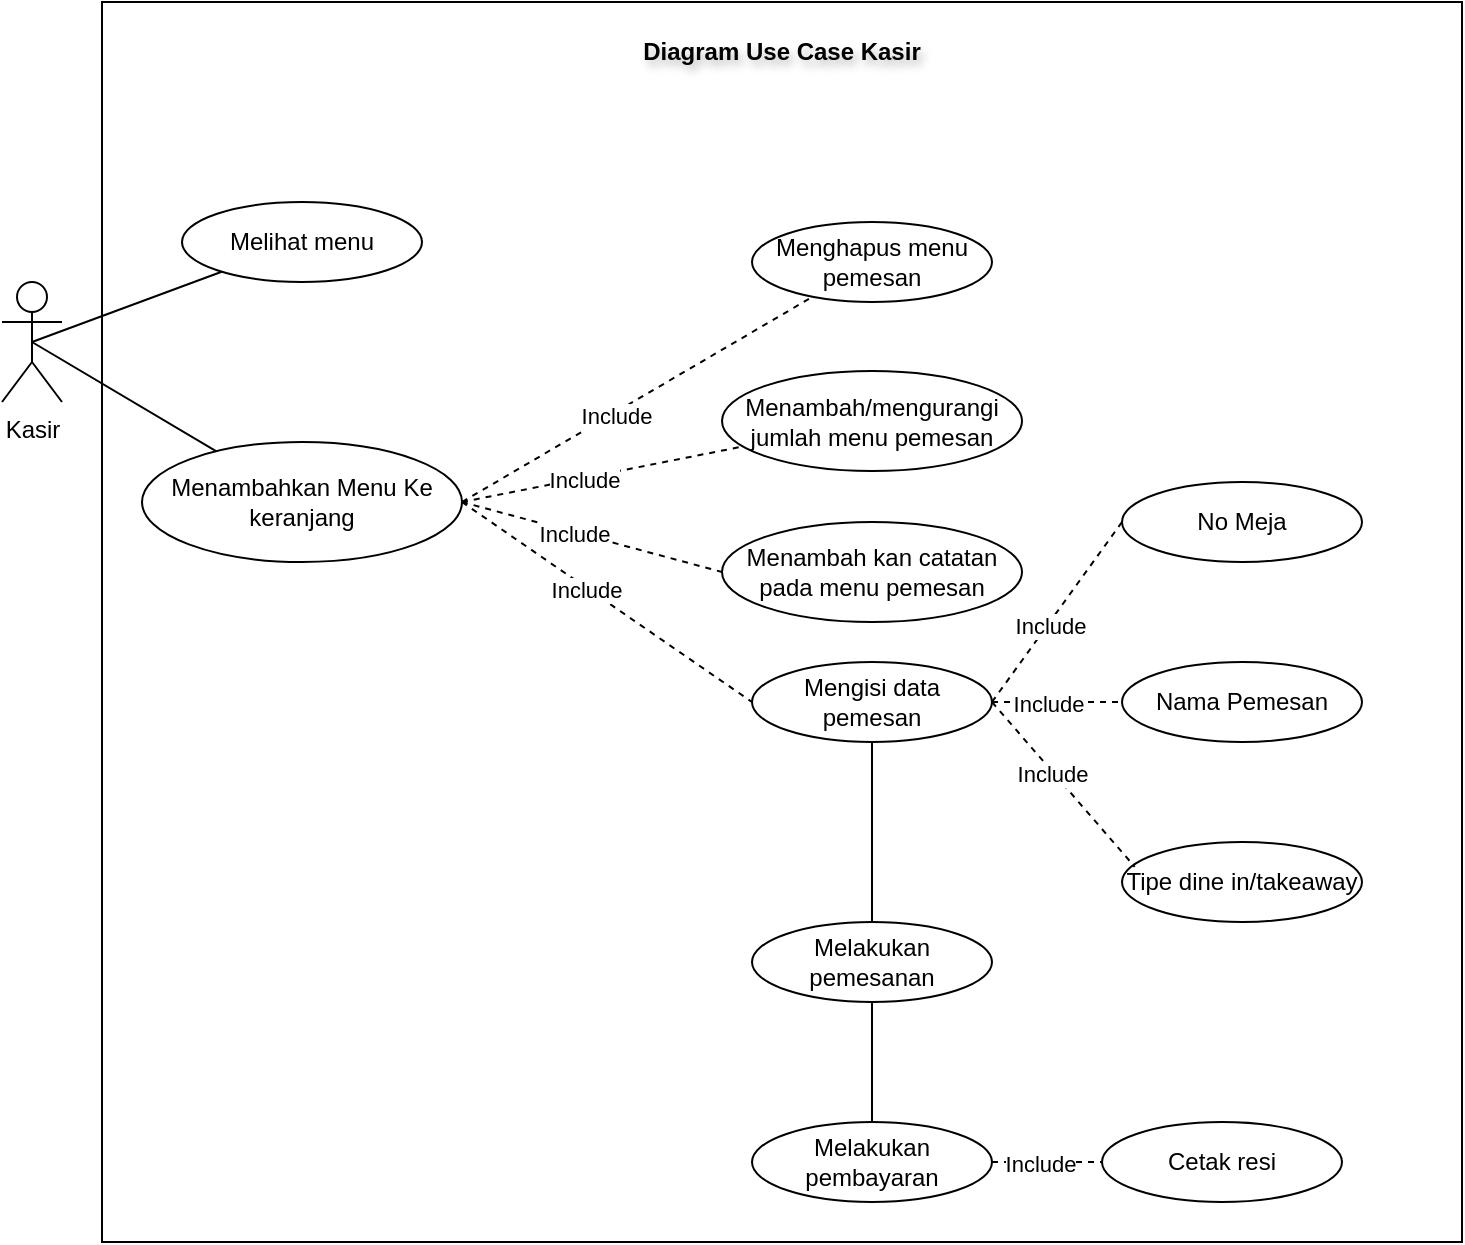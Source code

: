 <mxfile version="28.0.4">
  <diagram name="Halaman-1" id="7enOyUhf1ueHghUzaxby">
    <mxGraphModel grid="1" page="1" gridSize="10" guides="1" tooltips="1" connect="1" arrows="1" fold="1" pageScale="1" pageWidth="827" pageHeight="1169" math="0" shadow="0">
      <root>
        <mxCell id="0" />
        <mxCell id="1" parent="0" />
        <mxCell id="v6bB3bDM0CqzFTgXF7Oz-1" value="" style="rounded=0;whiteSpace=wrap;html=1;" vertex="1" parent="1">
          <mxGeometry x="100" y="150" width="680" height="620" as="geometry" />
        </mxCell>
        <mxCell id="LOTX2otIgSPPf1a_qkqE-2" value="Melihat menu" style="ellipse;whiteSpace=wrap;" vertex="1" parent="1">
          <mxGeometry x="140" y="250" width="120" height="40" as="geometry" />
        </mxCell>
        <mxCell id="LOTX2otIgSPPf1a_qkqE-3" value="Menambahkan Menu Ke keranjang" style="ellipse;whiteSpace=wrap;" vertex="1" parent="1">
          <mxGeometry x="120" y="370" width="160" height="60" as="geometry" />
        </mxCell>
        <mxCell id="LOTX2otIgSPPf1a_qkqE-4" style="endArrow=none;exitX=0.5;exitY=0.5;exitDx=0;exitDy=0;exitPerimeter=0;" edge="1" parent="1" source="RwRp-hvAyERwUGdXZQby-1" target="LOTX2otIgSPPf1a_qkqE-2">
          <mxGeometry relative="1" as="geometry">
            <mxPoint x="70" y="314.831" as="sourcePoint" />
          </mxGeometry>
        </mxCell>
        <mxCell id="LOTX2otIgSPPf1a_qkqE-5" style="endArrow=none;exitX=0.5;exitY=0.5;exitDx=0;exitDy=0;exitPerimeter=0;" edge="1" parent="1" source="RwRp-hvAyERwUGdXZQby-1" target="LOTX2otIgSPPf1a_qkqE-3">
          <mxGeometry relative="1" as="geometry">
            <mxPoint x="70" y="328.27" as="sourcePoint" />
          </mxGeometry>
        </mxCell>
        <mxCell id="LOTX2otIgSPPf1a_qkqE-6" value="Menambah/mengurangi jumlah menu pemesan" style="ellipse;whiteSpace=wrap;" vertex="1" parent="1">
          <mxGeometry x="410" y="334.5" width="150" height="50" as="geometry" />
        </mxCell>
        <mxCell id="LOTX2otIgSPPf1a_qkqE-7" value="Mengisi data pemesan" style="ellipse;whiteSpace=wrap;" vertex="1" parent="1">
          <mxGeometry x="425" y="480" width="120" height="40" as="geometry" />
        </mxCell>
        <mxCell id="LOTX2otIgSPPf1a_qkqE-8" value="Menghapus menu pemesan" style="ellipse;whiteSpace=wrap;" vertex="1" parent="1">
          <mxGeometry x="425" y="260" width="120" height="40" as="geometry" />
        </mxCell>
        <mxCell id="LOTX2otIgSPPf1a_qkqE-9" value="Melakukan pembayaran" style="ellipse;whiteSpace=wrap;" vertex="1" parent="1">
          <mxGeometry x="425" y="710" width="120" height="40" as="geometry" />
        </mxCell>
        <mxCell id="LOTX2otIgSPPf1a_qkqE-10" value="Melakukan pemesanan" style="ellipse;whiteSpace=wrap;" vertex="1" parent="1">
          <mxGeometry x="425" y="610" width="120" height="40" as="geometry" />
        </mxCell>
        <mxCell id="LOTX2otIgSPPf1a_qkqE-11" value="No Meja" style="ellipse;whiteSpace=wrap;" vertex="1" parent="1">
          <mxGeometry x="610" y="390" width="120" height="40" as="geometry" />
        </mxCell>
        <mxCell id="LOTX2otIgSPPf1a_qkqE-12" value="Nama Pemesan" style="ellipse;whiteSpace=wrap;" vertex="1" parent="1">
          <mxGeometry x="610" y="480" width="120" height="40" as="geometry" />
        </mxCell>
        <mxCell id="LOTX2otIgSPPf1a_qkqE-13" value="Tipe dine in/takeaway" style="ellipse;whiteSpace=wrap;" vertex="1" parent="1">
          <mxGeometry x="610" y="570" width="120" height="40" as="geometry" />
        </mxCell>
        <mxCell id="LOTX2otIgSPPf1a_qkqE-14" value="" style="endArrow=none;dashed=1;html=1;rounded=0;" edge="1" parent="1" target="LOTX2otIgSPPf1a_qkqE-6">
          <mxGeometry width="50" height="50" relative="1" as="geometry">
            <mxPoint x="280" y="400" as="sourcePoint" />
            <mxPoint x="520" y="390" as="targetPoint" />
          </mxGeometry>
        </mxCell>
        <mxCell id="LOTX2otIgSPPf1a_qkqE-15" value="Include" style="edgeLabel;html=1;align=center;verticalAlign=middle;resizable=0;points=[];" vertex="1" connectable="0" parent="LOTX2otIgSPPf1a_qkqE-14">
          <mxGeometry x="-0.135" y="-1" relative="1" as="geometry">
            <mxPoint as="offset" />
          </mxGeometry>
        </mxCell>
        <mxCell id="LOTX2otIgSPPf1a_qkqE-16" value="" style="endArrow=none;dashed=1;html=1;rounded=0;" edge="1" parent="1" target="LOTX2otIgSPPf1a_qkqE-8">
          <mxGeometry width="50" height="50" relative="1" as="geometry">
            <mxPoint x="280" y="400" as="sourcePoint" />
            <mxPoint x="450" y="410" as="targetPoint" />
          </mxGeometry>
        </mxCell>
        <mxCell id="LOTX2otIgSPPf1a_qkqE-17" value="Include" style="edgeLabel;html=1;align=center;verticalAlign=middle;resizable=0;points=[];" vertex="1" connectable="0" parent="LOTX2otIgSPPf1a_qkqE-16">
          <mxGeometry x="-0.135" y="-1" relative="1" as="geometry">
            <mxPoint as="offset" />
          </mxGeometry>
        </mxCell>
        <mxCell id="LOTX2otIgSPPf1a_qkqE-18" value="" style="endArrow=none;dashed=1;html=1;rounded=0;exitX=1;exitY=0.5;exitDx=0;exitDy=0;entryX=0;entryY=0.5;entryDx=0;entryDy=0;" edge="1" parent="1" source="LOTX2otIgSPPf1a_qkqE-3" target="LOTX2otIgSPPf1a_qkqE-7">
          <mxGeometry width="50" height="50" relative="1" as="geometry">
            <mxPoint x="380" y="424" as="sourcePoint" />
            <mxPoint x="544" y="350" as="targetPoint" />
          </mxGeometry>
        </mxCell>
        <mxCell id="LOTX2otIgSPPf1a_qkqE-19" value="Include" style="edgeLabel;html=1;align=center;verticalAlign=middle;resizable=0;points=[];" vertex="1" connectable="0" parent="LOTX2otIgSPPf1a_qkqE-18">
          <mxGeometry x="-0.135" y="-1" relative="1" as="geometry">
            <mxPoint as="offset" />
          </mxGeometry>
        </mxCell>
        <mxCell id="LOTX2otIgSPPf1a_qkqE-20" value="" style="endArrow=none;dashed=1;html=1;rounded=0;exitX=1;exitY=0.5;exitDx=0;exitDy=0;entryX=0;entryY=0.5;entryDx=0;entryDy=0;" edge="1" parent="1" source="LOTX2otIgSPPf1a_qkqE-7" target="LOTX2otIgSPPf1a_qkqE-11">
          <mxGeometry width="50" height="50" relative="1" as="geometry">
            <mxPoint x="420" y="490" as="sourcePoint" />
            <mxPoint x="565" y="590" as="targetPoint" />
          </mxGeometry>
        </mxCell>
        <mxCell id="LOTX2otIgSPPf1a_qkqE-21" value="Include" style="edgeLabel;html=1;align=center;verticalAlign=middle;resizable=0;points=[];" vertex="1" connectable="0" parent="LOTX2otIgSPPf1a_qkqE-20">
          <mxGeometry x="-0.135" y="-1" relative="1" as="geometry">
            <mxPoint as="offset" />
          </mxGeometry>
        </mxCell>
        <mxCell id="LOTX2otIgSPPf1a_qkqE-22" value="" style="endArrow=none;dashed=1;html=1;rounded=0;exitX=1;exitY=0.5;exitDx=0;exitDy=0;entryX=0;entryY=0.5;entryDx=0;entryDy=0;" edge="1" parent="1" source="LOTX2otIgSPPf1a_qkqE-7" target="LOTX2otIgSPPf1a_qkqE-12">
          <mxGeometry width="50" height="50" relative="1" as="geometry">
            <mxPoint x="570" y="520" as="sourcePoint" />
            <mxPoint x="635" y="470" as="targetPoint" />
          </mxGeometry>
        </mxCell>
        <mxCell id="LOTX2otIgSPPf1a_qkqE-23" value="Include" style="edgeLabel;html=1;align=center;verticalAlign=middle;resizable=0;points=[];" vertex="1" connectable="0" parent="LOTX2otIgSPPf1a_qkqE-22">
          <mxGeometry x="-0.135" y="-1" relative="1" as="geometry">
            <mxPoint as="offset" />
          </mxGeometry>
        </mxCell>
        <mxCell id="LOTX2otIgSPPf1a_qkqE-24" value="" style="endArrow=none;dashed=1;html=1;rounded=0;entryX=0.053;entryY=0.31;entryDx=0;entryDy=0;entryPerimeter=0;exitX=1;exitY=0.5;exitDx=0;exitDy=0;" edge="1" parent="1" source="LOTX2otIgSPPf1a_qkqE-7" target="LOTX2otIgSPPf1a_qkqE-13">
          <mxGeometry width="50" height="50" relative="1" as="geometry">
            <mxPoint x="550" y="500" as="sourcePoint" />
            <mxPoint x="625" y="560" as="targetPoint" />
          </mxGeometry>
        </mxCell>
        <mxCell id="LOTX2otIgSPPf1a_qkqE-25" value="Include" style="edgeLabel;html=1;align=center;verticalAlign=middle;resizable=0;points=[];" vertex="1" connectable="0" parent="LOTX2otIgSPPf1a_qkqE-24">
          <mxGeometry x="-0.135" y="-1" relative="1" as="geometry">
            <mxPoint as="offset" />
          </mxGeometry>
        </mxCell>
        <mxCell id="LOTX2otIgSPPf1a_qkqE-26" value="Menambah kan catatan pada menu pemesan" style="ellipse;whiteSpace=wrap;" vertex="1" parent="1">
          <mxGeometry x="410" y="410" width="150" height="50" as="geometry" />
        </mxCell>
        <mxCell id="LOTX2otIgSPPf1a_qkqE-27" value="" style="endArrow=none;dashed=1;html=1;rounded=0;exitX=1;exitY=0.5;exitDx=0;exitDy=0;entryX=0;entryY=0.5;entryDx=0;entryDy=0;" edge="1" parent="1" source="LOTX2otIgSPPf1a_qkqE-3" target="LOTX2otIgSPPf1a_qkqE-26">
          <mxGeometry width="50" height="50" relative="1" as="geometry">
            <mxPoint x="370" y="408" as="sourcePoint" />
            <mxPoint x="510" y="380" as="targetPoint" />
          </mxGeometry>
        </mxCell>
        <mxCell id="LOTX2otIgSPPf1a_qkqE-28" value="Include" style="edgeLabel;html=1;align=center;verticalAlign=middle;resizable=0;points=[];" vertex="1" connectable="0" parent="LOTX2otIgSPPf1a_qkqE-27">
          <mxGeometry x="-0.135" y="-1" relative="1" as="geometry">
            <mxPoint as="offset" />
          </mxGeometry>
        </mxCell>
        <mxCell id="LOTX2otIgSPPf1a_qkqE-29" value="" style="endArrow=none;html=1;rounded=0;entryX=0.5;entryY=1;entryDx=0;entryDy=0;" edge="1" parent="1" source="LOTX2otIgSPPf1a_qkqE-10" target="LOTX2otIgSPPf1a_qkqE-7">
          <mxGeometry width="50" height="50" relative="1" as="geometry">
            <mxPoint x="380" y="750" as="sourcePoint" />
            <mxPoint x="430" y="700" as="targetPoint" />
          </mxGeometry>
        </mxCell>
        <mxCell id="LOTX2otIgSPPf1a_qkqE-30" value="" style="endArrow=none;html=1;rounded=0;entryX=0.5;entryY=1;entryDx=0;entryDy=0;exitX=0.5;exitY=0;exitDx=0;exitDy=0;" edge="1" parent="1" source="LOTX2otIgSPPf1a_qkqE-9" target="LOTX2otIgSPPf1a_qkqE-10">
          <mxGeometry width="50" height="50" relative="1" as="geometry">
            <mxPoint x="480" y="720" as="sourcePoint" />
            <mxPoint x="450" y="660" as="targetPoint" />
          </mxGeometry>
        </mxCell>
        <mxCell id="LOTX2otIgSPPf1a_qkqE-31" value="Cetak resi" style="ellipse;whiteSpace=wrap;" vertex="1" parent="1">
          <mxGeometry x="600" y="710" width="120" height="40" as="geometry" />
        </mxCell>
        <mxCell id="LOTX2otIgSPPf1a_qkqE-32" value="" style="endArrow=none;dashed=1;html=1;rounded=0;entryX=0;entryY=0.5;entryDx=0;entryDy=0;exitX=1;exitY=0.5;exitDx=0;exitDy=0;" edge="1" parent="1" source="LOTX2otIgSPPf1a_qkqE-9" target="LOTX2otIgSPPf1a_qkqE-31">
          <mxGeometry width="50" height="50" relative="1" as="geometry">
            <mxPoint x="600" y="570" as="sourcePoint" />
            <mxPoint x="671" y="652" as="targetPoint" />
          </mxGeometry>
        </mxCell>
        <mxCell id="LOTX2otIgSPPf1a_qkqE-33" value="Include" style="edgeLabel;html=1;align=center;verticalAlign=middle;resizable=0;points=[];" vertex="1" connectable="0" parent="LOTX2otIgSPPf1a_qkqE-32">
          <mxGeometry x="-0.135" y="-1" relative="1" as="geometry">
            <mxPoint as="offset" />
          </mxGeometry>
        </mxCell>
        <mxCell id="RwRp-hvAyERwUGdXZQby-1" value="Kasir" style="shape=umlActor;verticalLabelPosition=bottom;verticalAlign=top;html=1;outlineConnect=0;" vertex="1" parent="1">
          <mxGeometry x="50" y="290" width="30" height="60" as="geometry" />
        </mxCell>
        <mxCell id="v6bB3bDM0CqzFTgXF7Oz-2" value="Diagram Use Case Kasir" style="text;html=1;align=center;verticalAlign=middle;whiteSpace=wrap;rounded=0;textShadow=1;fontStyle=1" vertex="1" parent="1">
          <mxGeometry x="365" y="160" width="150" height="30" as="geometry" />
        </mxCell>
      </root>
    </mxGraphModel>
  </diagram>
</mxfile>
